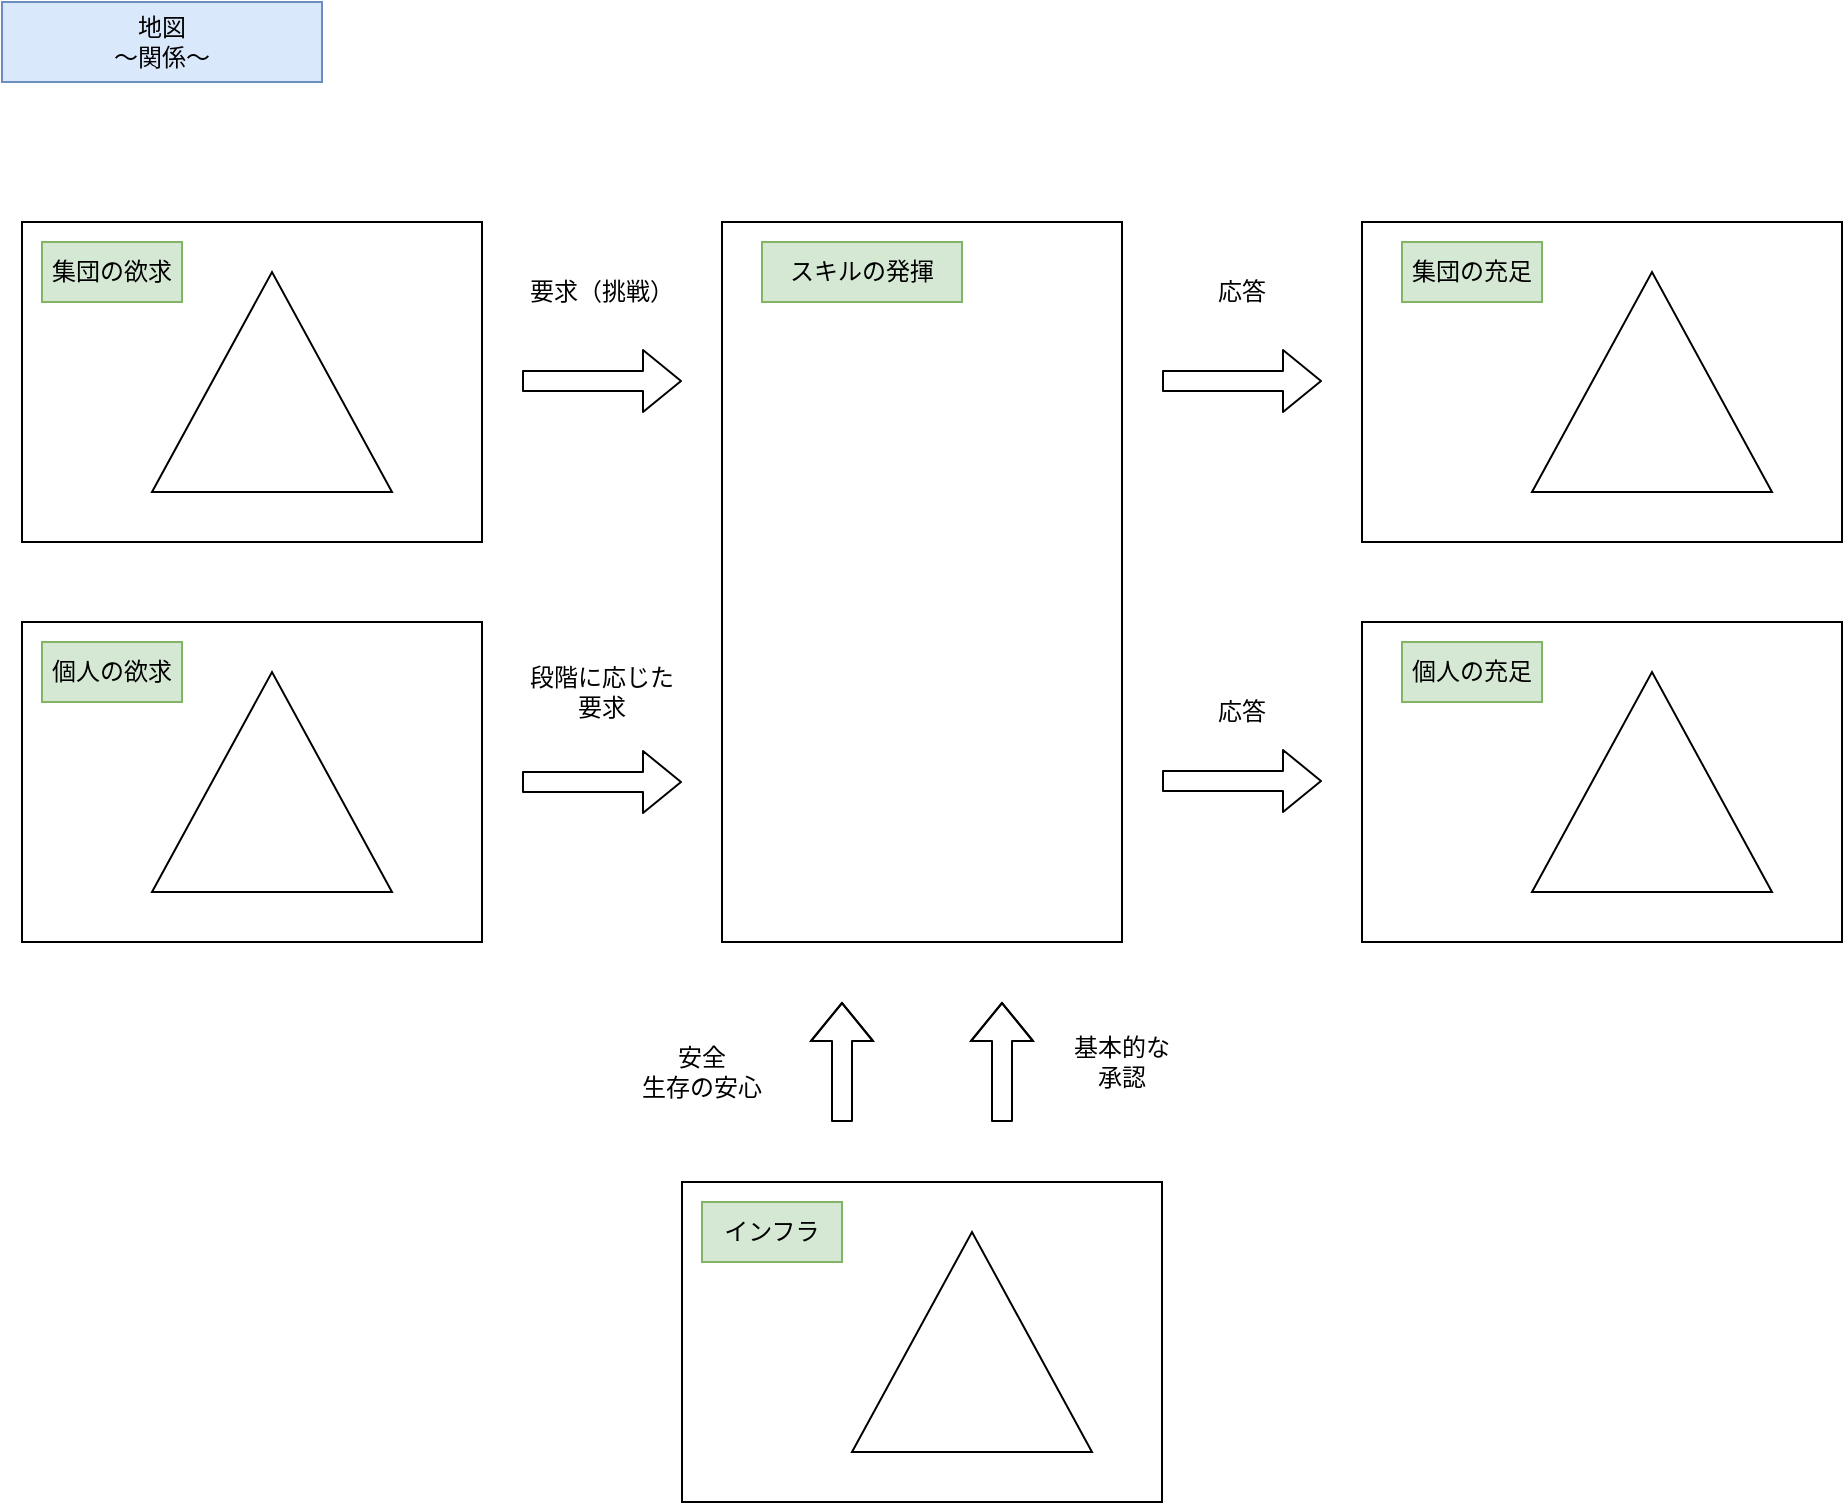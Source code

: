 <mxfile>
    <diagram name="02" id="YMj1xpAl_SfOTKT0soET">
        <mxGraphModel dx="1178" dy="971" grid="1" gridSize="10" guides="1" tooltips="1" connect="1" arrows="1" fold="1" page="1" pageScale="1" pageWidth="1169" pageHeight="827" math="0" shadow="0">
            <root>
                <mxCell id="ML3krrQk0YiTmpszw3Px-0"/>
                <mxCell id="ML3krrQk0YiTmpszw3Px-1" parent="ML3krrQk0YiTmpszw3Px-0"/>
                <mxCell id="ML3krrQk0YiTmpszw3Px-2" value="" style="rounded=0;whiteSpace=wrap;html=1;" parent="ML3krrQk0YiTmpszw3Px-1" vertex="1">
                    <mxGeometry x="50" y="320" width="230" height="160" as="geometry"/>
                </mxCell>
                <mxCell id="ML3krrQk0YiTmpszw3Px-4" value="地図&lt;div&gt;～関係～&lt;/div&gt;" style="text;html=1;align=center;verticalAlign=middle;whiteSpace=wrap;rounded=0;fillColor=#dae8fc;strokeColor=#6c8ebf;" parent="ML3krrQk0YiTmpszw3Px-1" vertex="1">
                    <mxGeometry x="40" y="10" width="160" height="40" as="geometry"/>
                </mxCell>
                <mxCell id="8" value="" style="rounded=0;whiteSpace=wrap;html=1;" vertex="1" parent="ML3krrQk0YiTmpszw3Px-1">
                    <mxGeometry x="400" y="120" width="200" height="360" as="geometry"/>
                </mxCell>
                <mxCell id="9" value="" style="triangle;whiteSpace=wrap;html=1;rotation=-90;" vertex="1" parent="ML3krrQk0YiTmpszw3Px-1">
                    <mxGeometry x="120" y="340" width="110" height="120" as="geometry"/>
                </mxCell>
                <mxCell id="10" value="個人の欲求" style="text;html=1;align=center;verticalAlign=middle;whiteSpace=wrap;rounded=0;fillColor=#d5e8d4;strokeColor=#82b366;" vertex="1" parent="ML3krrQk0YiTmpszw3Px-1">
                    <mxGeometry x="60" y="330" width="70" height="30" as="geometry"/>
                </mxCell>
                <mxCell id="11" value="" style="rounded=0;whiteSpace=wrap;html=1;" vertex="1" parent="ML3krrQk0YiTmpszw3Px-1">
                    <mxGeometry x="50" y="120" width="230" height="160" as="geometry"/>
                </mxCell>
                <mxCell id="12" value="" style="triangle;whiteSpace=wrap;html=1;rotation=-90;" vertex="1" parent="ML3krrQk0YiTmpszw3Px-1">
                    <mxGeometry x="120" y="140" width="110" height="120" as="geometry"/>
                </mxCell>
                <mxCell id="13" value="集団の欲求" style="text;html=1;align=center;verticalAlign=middle;whiteSpace=wrap;rounded=0;fillColor=#d5e8d4;strokeColor=#82b366;" vertex="1" parent="ML3krrQk0YiTmpszw3Px-1">
                    <mxGeometry x="60" y="130" width="70" height="30" as="geometry"/>
                </mxCell>
                <mxCell id="14" value="" style="shape=flexArrow;endArrow=classic;html=1;" edge="1" parent="ML3krrQk0YiTmpszw3Px-1">
                    <mxGeometry width="50" height="50" relative="1" as="geometry">
                        <mxPoint x="300" y="400" as="sourcePoint"/>
                        <mxPoint x="380" y="400" as="targetPoint"/>
                    </mxGeometry>
                </mxCell>
                <mxCell id="15" value="" style="shape=flexArrow;endArrow=classic;html=1;" edge="1" parent="ML3krrQk0YiTmpszw3Px-1">
                    <mxGeometry width="50" height="50" relative="1" as="geometry">
                        <mxPoint x="300" y="199.5" as="sourcePoint"/>
                        <mxPoint x="380" y="199.5" as="targetPoint"/>
                    </mxGeometry>
                </mxCell>
                <mxCell id="16" value="スキルの発揮" style="text;html=1;align=center;verticalAlign=middle;whiteSpace=wrap;rounded=0;fillColor=#d5e8d4;strokeColor=#82b366;" vertex="1" parent="ML3krrQk0YiTmpszw3Px-1">
                    <mxGeometry x="420" y="130" width="100" height="30" as="geometry"/>
                </mxCell>
                <mxCell id="17" value="要求（挑戦）" style="text;html=1;align=center;verticalAlign=middle;whiteSpace=wrap;rounded=0;" vertex="1" parent="ML3krrQk0YiTmpszw3Px-1">
                    <mxGeometry x="300" y="140" width="80" height="30" as="geometry"/>
                </mxCell>
                <mxCell id="18" value="&lt;div&gt;段階に応じた&lt;/div&gt;要求" style="text;html=1;align=center;verticalAlign=middle;whiteSpace=wrap;rounded=0;" vertex="1" parent="ML3krrQk0YiTmpszw3Px-1">
                    <mxGeometry x="300" y="330" width="80" height="50" as="geometry"/>
                </mxCell>
                <mxCell id="19" value="" style="rounded=0;whiteSpace=wrap;html=1;" vertex="1" parent="ML3krrQk0YiTmpszw3Px-1">
                    <mxGeometry x="720" y="120" width="240" height="160" as="geometry"/>
                </mxCell>
                <mxCell id="21" value="" style="shape=flexArrow;endArrow=classic;html=1;" edge="1" parent="ML3krrQk0YiTmpszw3Px-1">
                    <mxGeometry width="50" height="50" relative="1" as="geometry">
                        <mxPoint x="620" y="199.5" as="sourcePoint"/>
                        <mxPoint x="700" y="199.5" as="targetPoint"/>
                    </mxGeometry>
                </mxCell>
                <mxCell id="22" value="" style="shape=flexArrow;endArrow=classic;html=1;" edge="1" parent="ML3krrQk0YiTmpszw3Px-1">
                    <mxGeometry width="50" height="50" relative="1" as="geometry">
                        <mxPoint x="620" y="399.5" as="sourcePoint"/>
                        <mxPoint x="700" y="399.5" as="targetPoint"/>
                    </mxGeometry>
                </mxCell>
                <mxCell id="23" value="" style="rounded=0;whiteSpace=wrap;html=1;" vertex="1" parent="ML3krrQk0YiTmpszw3Px-1">
                    <mxGeometry x="720" y="320" width="240" height="160" as="geometry"/>
                </mxCell>
                <mxCell id="24" value="応答" style="text;html=1;align=center;verticalAlign=middle;whiteSpace=wrap;rounded=0;" vertex="1" parent="ML3krrQk0YiTmpszw3Px-1">
                    <mxGeometry x="620" y="140" width="80" height="30" as="geometry"/>
                </mxCell>
                <mxCell id="25" value="応答" style="text;html=1;align=center;verticalAlign=middle;whiteSpace=wrap;rounded=0;" vertex="1" parent="ML3krrQk0YiTmpszw3Px-1">
                    <mxGeometry x="620" y="350" width="80" height="30" as="geometry"/>
                </mxCell>
                <mxCell id="26" value="集団の充足" style="text;html=1;align=center;verticalAlign=middle;whiteSpace=wrap;rounded=0;fillColor=#d5e8d4;strokeColor=#82b366;" vertex="1" parent="ML3krrQk0YiTmpszw3Px-1">
                    <mxGeometry x="740" y="130" width="70" height="30" as="geometry"/>
                </mxCell>
                <mxCell id="27" value="個人の充足" style="text;html=1;align=center;verticalAlign=middle;whiteSpace=wrap;rounded=0;fillColor=#d5e8d4;strokeColor=#82b366;" vertex="1" parent="ML3krrQk0YiTmpszw3Px-1">
                    <mxGeometry x="740" y="330" width="70" height="30" as="geometry"/>
                </mxCell>
                <mxCell id="28" value="" style="triangle;whiteSpace=wrap;html=1;rotation=-90;" vertex="1" parent="ML3krrQk0YiTmpszw3Px-1">
                    <mxGeometry x="810" y="340" width="110" height="120" as="geometry"/>
                </mxCell>
                <mxCell id="29" value="" style="triangle;whiteSpace=wrap;html=1;rotation=-90;" vertex="1" parent="ML3krrQk0YiTmpszw3Px-1">
                    <mxGeometry x="810" y="140" width="110" height="120" as="geometry"/>
                </mxCell>
                <mxCell id="32" value="" style="rounded=0;whiteSpace=wrap;html=1;" vertex="1" parent="ML3krrQk0YiTmpszw3Px-1">
                    <mxGeometry x="380" y="600" width="240" height="160" as="geometry"/>
                </mxCell>
                <mxCell id="33" value="" style="shape=flexArrow;endArrow=classic;html=1;" edge="1" parent="ML3krrQk0YiTmpszw3Px-1">
                    <mxGeometry width="50" height="50" relative="1" as="geometry">
                        <mxPoint x="460" y="570" as="sourcePoint"/>
                        <mxPoint x="460" y="510" as="targetPoint"/>
                        <Array as="points">
                            <mxPoint x="460" y="540"/>
                        </Array>
                    </mxGeometry>
                </mxCell>
                <mxCell id="34" value="&lt;div&gt;基本的な&lt;/div&gt;承認" style="text;html=1;align=center;verticalAlign=middle;whiteSpace=wrap;rounded=0;" vertex="1" parent="ML3krrQk0YiTmpszw3Px-1">
                    <mxGeometry x="560" y="510" width="80" height="60" as="geometry"/>
                </mxCell>
                <mxCell id="35" value="" style="shape=flexArrow;endArrow=classic;html=1;" edge="1" parent="ML3krrQk0YiTmpszw3Px-1">
                    <mxGeometry width="50" height="50" relative="1" as="geometry">
                        <mxPoint x="540" y="570" as="sourcePoint"/>
                        <mxPoint x="540" y="510" as="targetPoint"/>
                        <Array as="points">
                            <mxPoint x="540" y="540"/>
                        </Array>
                    </mxGeometry>
                </mxCell>
                <mxCell id="36" value="安全&lt;div&gt;生存の安心&lt;/div&gt;" style="text;html=1;align=center;verticalAlign=middle;whiteSpace=wrap;rounded=0;" vertex="1" parent="ML3krrQk0YiTmpszw3Px-1">
                    <mxGeometry x="350" y="530" width="80" height="30" as="geometry"/>
                </mxCell>
                <mxCell id="37" value="インフラ" style="text;html=1;align=center;verticalAlign=middle;whiteSpace=wrap;rounded=0;fillColor=#d5e8d4;strokeColor=#82b366;" vertex="1" parent="ML3krrQk0YiTmpszw3Px-1">
                    <mxGeometry x="390" y="610" width="70" height="30" as="geometry"/>
                </mxCell>
                <mxCell id="38" value="" style="triangle;whiteSpace=wrap;html=1;rotation=-90;" vertex="1" parent="ML3krrQk0YiTmpszw3Px-1">
                    <mxGeometry x="470" y="620" width="110" height="120" as="geometry"/>
                </mxCell>
            </root>
        </mxGraphModel>
    </diagram>
</mxfile>